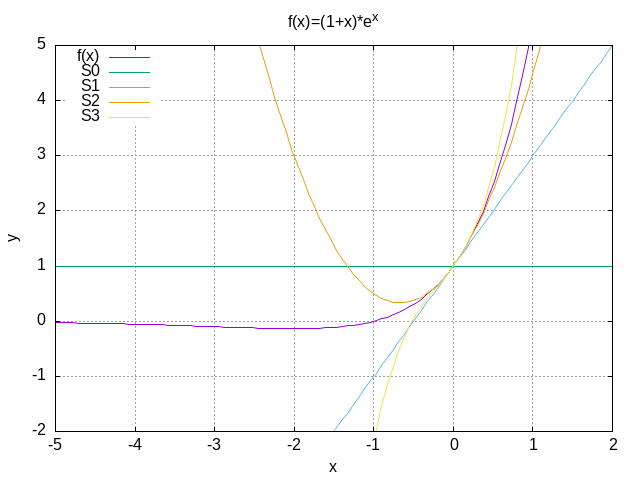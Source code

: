 #!/usr/bin/gnuplot -persist

set terminal png
set output "1ld_grafiks.png"
set title "f(x)=(1+x)*e^x"
set xlabel "x"
set ylabel "y"
set grid
set key left top


set xrange[-5:2]
set yrange[-2:5]

a0(x) = (0+1)*((x)**0)/1
a1(x) = (1+1)*((x)**1)/1
a2(x) = (2+1)*((x)**2)/2*1
a3(x) = (3+1)*((x)**3)/3*2*1

plot (1+x)*exp(x) with lines title "f(x)",\
a0(x) with lines title "S0",\
a0(x)+a1(x) with lines title "S1",\
a0(x)+a1(x)+a2(x) with lines title "S2",\
a0(x)+a1(x)+a2(x)+a3(x) with lines title "S3"



